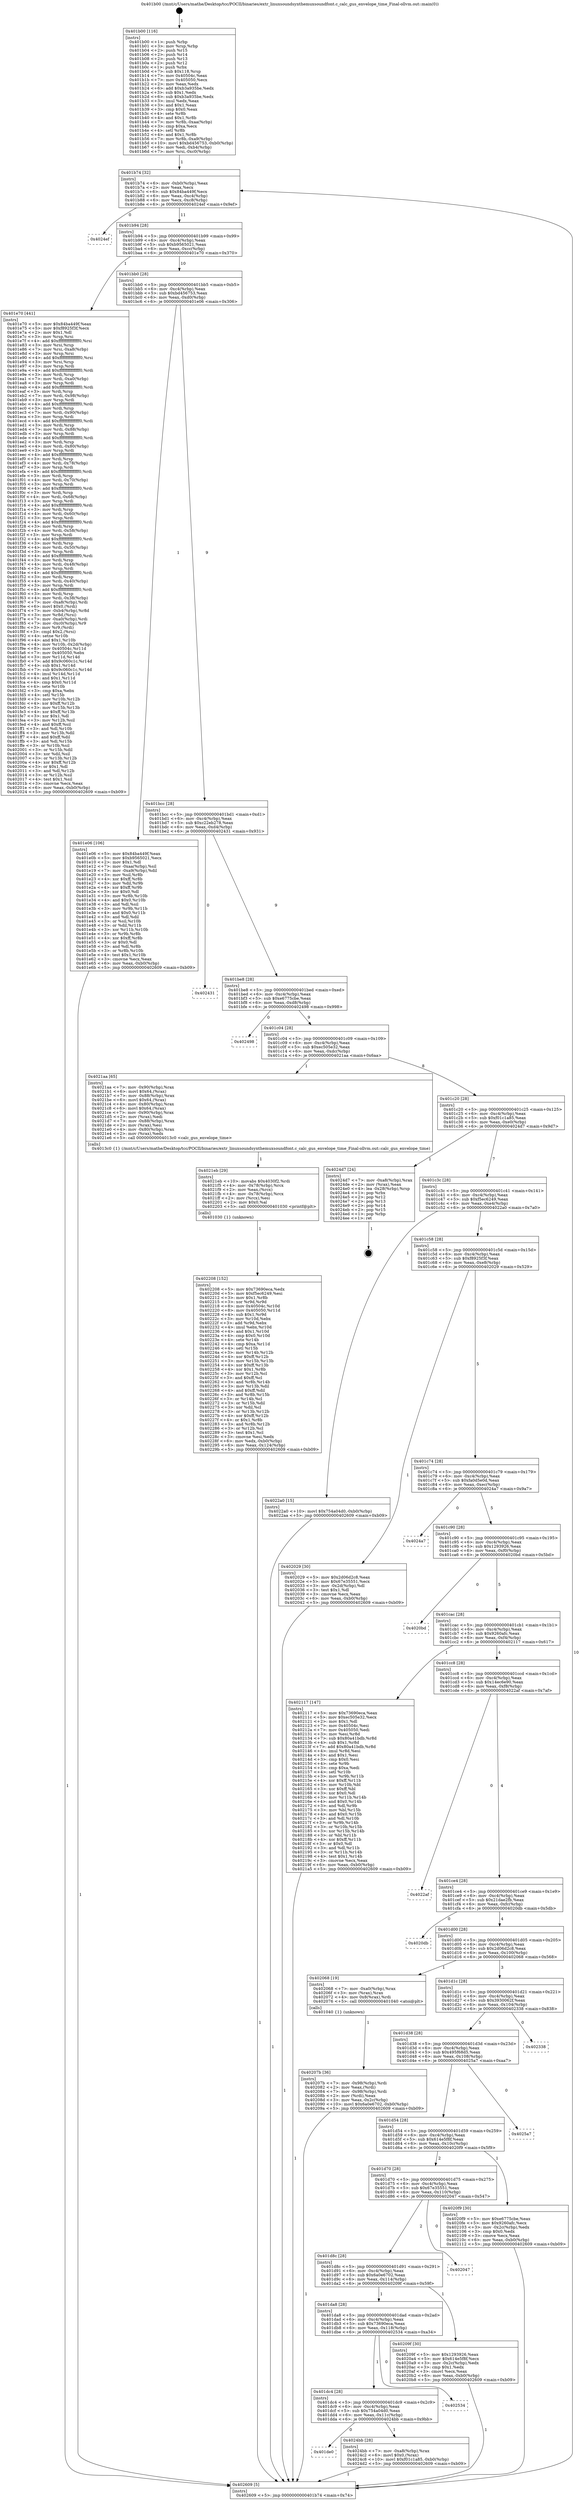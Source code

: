 digraph "0x401b00" {
  label = "0x401b00 (/mnt/c/Users/mathe/Desktop/tcc/POCII/binaries/extr_linuxsoundsynthemuxsoundfont.c_calc_gus_envelope_time_Final-ollvm.out::main(0))"
  labelloc = "t"
  node[shape=record]

  Entry [label="",width=0.3,height=0.3,shape=circle,fillcolor=black,style=filled]
  "0x401b74" [label="{
     0x401b74 [32]\l
     | [instrs]\l
     &nbsp;&nbsp;0x401b74 \<+6\>: mov -0xb0(%rbp),%eax\l
     &nbsp;&nbsp;0x401b7a \<+2\>: mov %eax,%ecx\l
     &nbsp;&nbsp;0x401b7c \<+6\>: sub $0x84ba449f,%ecx\l
     &nbsp;&nbsp;0x401b82 \<+6\>: mov %eax,-0xc4(%rbp)\l
     &nbsp;&nbsp;0x401b88 \<+6\>: mov %ecx,-0xc8(%rbp)\l
     &nbsp;&nbsp;0x401b8e \<+6\>: je 00000000004024ef \<main+0x9ef\>\l
  }"]
  "0x4024ef" [label="{
     0x4024ef\l
  }", style=dashed]
  "0x401b94" [label="{
     0x401b94 [28]\l
     | [instrs]\l
     &nbsp;&nbsp;0x401b94 \<+5\>: jmp 0000000000401b99 \<main+0x99\>\l
     &nbsp;&nbsp;0x401b99 \<+6\>: mov -0xc4(%rbp),%eax\l
     &nbsp;&nbsp;0x401b9f \<+5\>: sub $0xb9565021,%eax\l
     &nbsp;&nbsp;0x401ba4 \<+6\>: mov %eax,-0xcc(%rbp)\l
     &nbsp;&nbsp;0x401baa \<+6\>: je 0000000000401e70 \<main+0x370\>\l
  }"]
  Exit [label="",width=0.3,height=0.3,shape=circle,fillcolor=black,style=filled,peripheries=2]
  "0x401e70" [label="{
     0x401e70 [441]\l
     | [instrs]\l
     &nbsp;&nbsp;0x401e70 \<+5\>: mov $0x84ba449f,%eax\l
     &nbsp;&nbsp;0x401e75 \<+5\>: mov $0xf8925f3f,%ecx\l
     &nbsp;&nbsp;0x401e7a \<+2\>: mov $0x1,%dl\l
     &nbsp;&nbsp;0x401e7c \<+3\>: mov %rsp,%rsi\l
     &nbsp;&nbsp;0x401e7f \<+4\>: add $0xfffffffffffffff0,%rsi\l
     &nbsp;&nbsp;0x401e83 \<+3\>: mov %rsi,%rsp\l
     &nbsp;&nbsp;0x401e86 \<+7\>: mov %rsi,-0xa8(%rbp)\l
     &nbsp;&nbsp;0x401e8d \<+3\>: mov %rsp,%rsi\l
     &nbsp;&nbsp;0x401e90 \<+4\>: add $0xfffffffffffffff0,%rsi\l
     &nbsp;&nbsp;0x401e94 \<+3\>: mov %rsi,%rsp\l
     &nbsp;&nbsp;0x401e97 \<+3\>: mov %rsp,%rdi\l
     &nbsp;&nbsp;0x401e9a \<+4\>: add $0xfffffffffffffff0,%rdi\l
     &nbsp;&nbsp;0x401e9e \<+3\>: mov %rdi,%rsp\l
     &nbsp;&nbsp;0x401ea1 \<+7\>: mov %rdi,-0xa0(%rbp)\l
     &nbsp;&nbsp;0x401ea8 \<+3\>: mov %rsp,%rdi\l
     &nbsp;&nbsp;0x401eab \<+4\>: add $0xfffffffffffffff0,%rdi\l
     &nbsp;&nbsp;0x401eaf \<+3\>: mov %rdi,%rsp\l
     &nbsp;&nbsp;0x401eb2 \<+7\>: mov %rdi,-0x98(%rbp)\l
     &nbsp;&nbsp;0x401eb9 \<+3\>: mov %rsp,%rdi\l
     &nbsp;&nbsp;0x401ebc \<+4\>: add $0xfffffffffffffff0,%rdi\l
     &nbsp;&nbsp;0x401ec0 \<+3\>: mov %rdi,%rsp\l
     &nbsp;&nbsp;0x401ec3 \<+7\>: mov %rdi,-0x90(%rbp)\l
     &nbsp;&nbsp;0x401eca \<+3\>: mov %rsp,%rdi\l
     &nbsp;&nbsp;0x401ecd \<+4\>: add $0xfffffffffffffff0,%rdi\l
     &nbsp;&nbsp;0x401ed1 \<+3\>: mov %rdi,%rsp\l
     &nbsp;&nbsp;0x401ed4 \<+7\>: mov %rdi,-0x88(%rbp)\l
     &nbsp;&nbsp;0x401edb \<+3\>: mov %rsp,%rdi\l
     &nbsp;&nbsp;0x401ede \<+4\>: add $0xfffffffffffffff0,%rdi\l
     &nbsp;&nbsp;0x401ee2 \<+3\>: mov %rdi,%rsp\l
     &nbsp;&nbsp;0x401ee5 \<+4\>: mov %rdi,-0x80(%rbp)\l
     &nbsp;&nbsp;0x401ee9 \<+3\>: mov %rsp,%rdi\l
     &nbsp;&nbsp;0x401eec \<+4\>: add $0xfffffffffffffff0,%rdi\l
     &nbsp;&nbsp;0x401ef0 \<+3\>: mov %rdi,%rsp\l
     &nbsp;&nbsp;0x401ef3 \<+4\>: mov %rdi,-0x78(%rbp)\l
     &nbsp;&nbsp;0x401ef7 \<+3\>: mov %rsp,%rdi\l
     &nbsp;&nbsp;0x401efa \<+4\>: add $0xfffffffffffffff0,%rdi\l
     &nbsp;&nbsp;0x401efe \<+3\>: mov %rdi,%rsp\l
     &nbsp;&nbsp;0x401f01 \<+4\>: mov %rdi,-0x70(%rbp)\l
     &nbsp;&nbsp;0x401f05 \<+3\>: mov %rsp,%rdi\l
     &nbsp;&nbsp;0x401f08 \<+4\>: add $0xfffffffffffffff0,%rdi\l
     &nbsp;&nbsp;0x401f0c \<+3\>: mov %rdi,%rsp\l
     &nbsp;&nbsp;0x401f0f \<+4\>: mov %rdi,-0x68(%rbp)\l
     &nbsp;&nbsp;0x401f13 \<+3\>: mov %rsp,%rdi\l
     &nbsp;&nbsp;0x401f16 \<+4\>: add $0xfffffffffffffff0,%rdi\l
     &nbsp;&nbsp;0x401f1a \<+3\>: mov %rdi,%rsp\l
     &nbsp;&nbsp;0x401f1d \<+4\>: mov %rdi,-0x60(%rbp)\l
     &nbsp;&nbsp;0x401f21 \<+3\>: mov %rsp,%rdi\l
     &nbsp;&nbsp;0x401f24 \<+4\>: add $0xfffffffffffffff0,%rdi\l
     &nbsp;&nbsp;0x401f28 \<+3\>: mov %rdi,%rsp\l
     &nbsp;&nbsp;0x401f2b \<+4\>: mov %rdi,-0x58(%rbp)\l
     &nbsp;&nbsp;0x401f2f \<+3\>: mov %rsp,%rdi\l
     &nbsp;&nbsp;0x401f32 \<+4\>: add $0xfffffffffffffff0,%rdi\l
     &nbsp;&nbsp;0x401f36 \<+3\>: mov %rdi,%rsp\l
     &nbsp;&nbsp;0x401f39 \<+4\>: mov %rdi,-0x50(%rbp)\l
     &nbsp;&nbsp;0x401f3d \<+3\>: mov %rsp,%rdi\l
     &nbsp;&nbsp;0x401f40 \<+4\>: add $0xfffffffffffffff0,%rdi\l
     &nbsp;&nbsp;0x401f44 \<+3\>: mov %rdi,%rsp\l
     &nbsp;&nbsp;0x401f47 \<+4\>: mov %rdi,-0x48(%rbp)\l
     &nbsp;&nbsp;0x401f4b \<+3\>: mov %rsp,%rdi\l
     &nbsp;&nbsp;0x401f4e \<+4\>: add $0xfffffffffffffff0,%rdi\l
     &nbsp;&nbsp;0x401f52 \<+3\>: mov %rdi,%rsp\l
     &nbsp;&nbsp;0x401f55 \<+4\>: mov %rdi,-0x40(%rbp)\l
     &nbsp;&nbsp;0x401f59 \<+3\>: mov %rsp,%rdi\l
     &nbsp;&nbsp;0x401f5c \<+4\>: add $0xfffffffffffffff0,%rdi\l
     &nbsp;&nbsp;0x401f60 \<+3\>: mov %rdi,%rsp\l
     &nbsp;&nbsp;0x401f63 \<+4\>: mov %rdi,-0x38(%rbp)\l
     &nbsp;&nbsp;0x401f67 \<+7\>: mov -0xa8(%rbp),%rdi\l
     &nbsp;&nbsp;0x401f6e \<+6\>: movl $0x0,(%rdi)\l
     &nbsp;&nbsp;0x401f74 \<+7\>: mov -0xb4(%rbp),%r8d\l
     &nbsp;&nbsp;0x401f7b \<+3\>: mov %r8d,(%rsi)\l
     &nbsp;&nbsp;0x401f7e \<+7\>: mov -0xa0(%rbp),%rdi\l
     &nbsp;&nbsp;0x401f85 \<+7\>: mov -0xc0(%rbp),%r9\l
     &nbsp;&nbsp;0x401f8c \<+3\>: mov %r9,(%rdi)\l
     &nbsp;&nbsp;0x401f8f \<+3\>: cmpl $0x2,(%rsi)\l
     &nbsp;&nbsp;0x401f92 \<+4\>: setne %r10b\l
     &nbsp;&nbsp;0x401f96 \<+4\>: and $0x1,%r10b\l
     &nbsp;&nbsp;0x401f9a \<+4\>: mov %r10b,-0x2d(%rbp)\l
     &nbsp;&nbsp;0x401f9e \<+8\>: mov 0x40504c,%r11d\l
     &nbsp;&nbsp;0x401fa6 \<+7\>: mov 0x405050,%ebx\l
     &nbsp;&nbsp;0x401fad \<+3\>: mov %r11d,%r14d\l
     &nbsp;&nbsp;0x401fb0 \<+7\>: add $0x9c060c1c,%r14d\l
     &nbsp;&nbsp;0x401fb7 \<+4\>: sub $0x1,%r14d\l
     &nbsp;&nbsp;0x401fbb \<+7\>: sub $0x9c060c1c,%r14d\l
     &nbsp;&nbsp;0x401fc2 \<+4\>: imul %r14d,%r11d\l
     &nbsp;&nbsp;0x401fc6 \<+4\>: and $0x1,%r11d\l
     &nbsp;&nbsp;0x401fca \<+4\>: cmp $0x0,%r11d\l
     &nbsp;&nbsp;0x401fce \<+4\>: sete %r10b\l
     &nbsp;&nbsp;0x401fd2 \<+3\>: cmp $0xa,%ebx\l
     &nbsp;&nbsp;0x401fd5 \<+4\>: setl %r15b\l
     &nbsp;&nbsp;0x401fd9 \<+3\>: mov %r10b,%r12b\l
     &nbsp;&nbsp;0x401fdc \<+4\>: xor $0xff,%r12b\l
     &nbsp;&nbsp;0x401fe0 \<+3\>: mov %r15b,%r13b\l
     &nbsp;&nbsp;0x401fe3 \<+4\>: xor $0xff,%r13b\l
     &nbsp;&nbsp;0x401fe7 \<+3\>: xor $0x1,%dl\l
     &nbsp;&nbsp;0x401fea \<+3\>: mov %r12b,%sil\l
     &nbsp;&nbsp;0x401fed \<+4\>: and $0xff,%sil\l
     &nbsp;&nbsp;0x401ff1 \<+3\>: and %dl,%r10b\l
     &nbsp;&nbsp;0x401ff4 \<+3\>: mov %r13b,%dil\l
     &nbsp;&nbsp;0x401ff7 \<+4\>: and $0xff,%dil\l
     &nbsp;&nbsp;0x401ffb \<+3\>: and %dl,%r15b\l
     &nbsp;&nbsp;0x401ffe \<+3\>: or %r10b,%sil\l
     &nbsp;&nbsp;0x402001 \<+3\>: or %r15b,%dil\l
     &nbsp;&nbsp;0x402004 \<+3\>: xor %dil,%sil\l
     &nbsp;&nbsp;0x402007 \<+3\>: or %r13b,%r12b\l
     &nbsp;&nbsp;0x40200a \<+4\>: xor $0xff,%r12b\l
     &nbsp;&nbsp;0x40200e \<+3\>: or $0x1,%dl\l
     &nbsp;&nbsp;0x402011 \<+3\>: and %dl,%r12b\l
     &nbsp;&nbsp;0x402014 \<+3\>: or %r12b,%sil\l
     &nbsp;&nbsp;0x402017 \<+4\>: test $0x1,%sil\l
     &nbsp;&nbsp;0x40201b \<+3\>: cmovne %ecx,%eax\l
     &nbsp;&nbsp;0x40201e \<+6\>: mov %eax,-0xb0(%rbp)\l
     &nbsp;&nbsp;0x402024 \<+5\>: jmp 0000000000402609 \<main+0xb09\>\l
  }"]
  "0x401bb0" [label="{
     0x401bb0 [28]\l
     | [instrs]\l
     &nbsp;&nbsp;0x401bb0 \<+5\>: jmp 0000000000401bb5 \<main+0xb5\>\l
     &nbsp;&nbsp;0x401bb5 \<+6\>: mov -0xc4(%rbp),%eax\l
     &nbsp;&nbsp;0x401bbb \<+5\>: sub $0xbd456753,%eax\l
     &nbsp;&nbsp;0x401bc0 \<+6\>: mov %eax,-0xd0(%rbp)\l
     &nbsp;&nbsp;0x401bc6 \<+6\>: je 0000000000401e06 \<main+0x306\>\l
  }"]
  "0x401de0" [label="{
     0x401de0\l
  }", style=dashed]
  "0x401e06" [label="{
     0x401e06 [106]\l
     | [instrs]\l
     &nbsp;&nbsp;0x401e06 \<+5\>: mov $0x84ba449f,%eax\l
     &nbsp;&nbsp;0x401e0b \<+5\>: mov $0xb9565021,%ecx\l
     &nbsp;&nbsp;0x401e10 \<+2\>: mov $0x1,%dl\l
     &nbsp;&nbsp;0x401e12 \<+7\>: mov -0xaa(%rbp),%sil\l
     &nbsp;&nbsp;0x401e19 \<+7\>: mov -0xa9(%rbp),%dil\l
     &nbsp;&nbsp;0x401e20 \<+3\>: mov %sil,%r8b\l
     &nbsp;&nbsp;0x401e23 \<+4\>: xor $0xff,%r8b\l
     &nbsp;&nbsp;0x401e27 \<+3\>: mov %dil,%r9b\l
     &nbsp;&nbsp;0x401e2a \<+4\>: xor $0xff,%r9b\l
     &nbsp;&nbsp;0x401e2e \<+3\>: xor $0x0,%dl\l
     &nbsp;&nbsp;0x401e31 \<+3\>: mov %r8b,%r10b\l
     &nbsp;&nbsp;0x401e34 \<+4\>: and $0x0,%r10b\l
     &nbsp;&nbsp;0x401e38 \<+3\>: and %dl,%sil\l
     &nbsp;&nbsp;0x401e3b \<+3\>: mov %r9b,%r11b\l
     &nbsp;&nbsp;0x401e3e \<+4\>: and $0x0,%r11b\l
     &nbsp;&nbsp;0x401e42 \<+3\>: and %dl,%dil\l
     &nbsp;&nbsp;0x401e45 \<+3\>: or %sil,%r10b\l
     &nbsp;&nbsp;0x401e48 \<+3\>: or %dil,%r11b\l
     &nbsp;&nbsp;0x401e4b \<+3\>: xor %r11b,%r10b\l
     &nbsp;&nbsp;0x401e4e \<+3\>: or %r9b,%r8b\l
     &nbsp;&nbsp;0x401e51 \<+4\>: xor $0xff,%r8b\l
     &nbsp;&nbsp;0x401e55 \<+3\>: or $0x0,%dl\l
     &nbsp;&nbsp;0x401e58 \<+3\>: and %dl,%r8b\l
     &nbsp;&nbsp;0x401e5b \<+3\>: or %r8b,%r10b\l
     &nbsp;&nbsp;0x401e5e \<+4\>: test $0x1,%r10b\l
     &nbsp;&nbsp;0x401e62 \<+3\>: cmovne %ecx,%eax\l
     &nbsp;&nbsp;0x401e65 \<+6\>: mov %eax,-0xb0(%rbp)\l
     &nbsp;&nbsp;0x401e6b \<+5\>: jmp 0000000000402609 \<main+0xb09\>\l
  }"]
  "0x401bcc" [label="{
     0x401bcc [28]\l
     | [instrs]\l
     &nbsp;&nbsp;0x401bcc \<+5\>: jmp 0000000000401bd1 \<main+0xd1\>\l
     &nbsp;&nbsp;0x401bd1 \<+6\>: mov -0xc4(%rbp),%eax\l
     &nbsp;&nbsp;0x401bd7 \<+5\>: sub $0xc22eb278,%eax\l
     &nbsp;&nbsp;0x401bdc \<+6\>: mov %eax,-0xd4(%rbp)\l
     &nbsp;&nbsp;0x401be2 \<+6\>: je 0000000000402431 \<main+0x931\>\l
  }"]
  "0x402609" [label="{
     0x402609 [5]\l
     | [instrs]\l
     &nbsp;&nbsp;0x402609 \<+5\>: jmp 0000000000401b74 \<main+0x74\>\l
  }"]
  "0x401b00" [label="{
     0x401b00 [116]\l
     | [instrs]\l
     &nbsp;&nbsp;0x401b00 \<+1\>: push %rbp\l
     &nbsp;&nbsp;0x401b01 \<+3\>: mov %rsp,%rbp\l
     &nbsp;&nbsp;0x401b04 \<+2\>: push %r15\l
     &nbsp;&nbsp;0x401b06 \<+2\>: push %r14\l
     &nbsp;&nbsp;0x401b08 \<+2\>: push %r13\l
     &nbsp;&nbsp;0x401b0a \<+2\>: push %r12\l
     &nbsp;&nbsp;0x401b0c \<+1\>: push %rbx\l
     &nbsp;&nbsp;0x401b0d \<+7\>: sub $0x118,%rsp\l
     &nbsp;&nbsp;0x401b14 \<+7\>: mov 0x40504c,%eax\l
     &nbsp;&nbsp;0x401b1b \<+7\>: mov 0x405050,%ecx\l
     &nbsp;&nbsp;0x401b22 \<+2\>: mov %eax,%edx\l
     &nbsp;&nbsp;0x401b24 \<+6\>: add $0xb3a935be,%edx\l
     &nbsp;&nbsp;0x401b2a \<+3\>: sub $0x1,%edx\l
     &nbsp;&nbsp;0x401b2d \<+6\>: sub $0xb3a935be,%edx\l
     &nbsp;&nbsp;0x401b33 \<+3\>: imul %edx,%eax\l
     &nbsp;&nbsp;0x401b36 \<+3\>: and $0x1,%eax\l
     &nbsp;&nbsp;0x401b39 \<+3\>: cmp $0x0,%eax\l
     &nbsp;&nbsp;0x401b3c \<+4\>: sete %r8b\l
     &nbsp;&nbsp;0x401b40 \<+4\>: and $0x1,%r8b\l
     &nbsp;&nbsp;0x401b44 \<+7\>: mov %r8b,-0xaa(%rbp)\l
     &nbsp;&nbsp;0x401b4b \<+3\>: cmp $0xa,%ecx\l
     &nbsp;&nbsp;0x401b4e \<+4\>: setl %r8b\l
     &nbsp;&nbsp;0x401b52 \<+4\>: and $0x1,%r8b\l
     &nbsp;&nbsp;0x401b56 \<+7\>: mov %r8b,-0xa9(%rbp)\l
     &nbsp;&nbsp;0x401b5d \<+10\>: movl $0xbd456753,-0xb0(%rbp)\l
     &nbsp;&nbsp;0x401b67 \<+6\>: mov %edi,-0xb4(%rbp)\l
     &nbsp;&nbsp;0x401b6d \<+7\>: mov %rsi,-0xc0(%rbp)\l
  }"]
  "0x4024bb" [label="{
     0x4024bb [28]\l
     | [instrs]\l
     &nbsp;&nbsp;0x4024bb \<+7\>: mov -0xa8(%rbp),%rax\l
     &nbsp;&nbsp;0x4024c2 \<+6\>: movl $0x0,(%rax)\l
     &nbsp;&nbsp;0x4024c8 \<+10\>: movl $0xf01c1a85,-0xb0(%rbp)\l
     &nbsp;&nbsp;0x4024d2 \<+5\>: jmp 0000000000402609 \<main+0xb09\>\l
  }"]
  "0x401dc4" [label="{
     0x401dc4 [28]\l
     | [instrs]\l
     &nbsp;&nbsp;0x401dc4 \<+5\>: jmp 0000000000401dc9 \<main+0x2c9\>\l
     &nbsp;&nbsp;0x401dc9 \<+6\>: mov -0xc4(%rbp),%eax\l
     &nbsp;&nbsp;0x401dcf \<+5\>: sub $0x754a04d0,%eax\l
     &nbsp;&nbsp;0x401dd4 \<+6\>: mov %eax,-0x11c(%rbp)\l
     &nbsp;&nbsp;0x401dda \<+6\>: je 00000000004024bb \<main+0x9bb\>\l
  }"]
  "0x402431" [label="{
     0x402431\l
  }", style=dashed]
  "0x401be8" [label="{
     0x401be8 [28]\l
     | [instrs]\l
     &nbsp;&nbsp;0x401be8 \<+5\>: jmp 0000000000401bed \<main+0xed\>\l
     &nbsp;&nbsp;0x401bed \<+6\>: mov -0xc4(%rbp),%eax\l
     &nbsp;&nbsp;0x401bf3 \<+5\>: sub $0xe6775cbe,%eax\l
     &nbsp;&nbsp;0x401bf8 \<+6\>: mov %eax,-0xd8(%rbp)\l
     &nbsp;&nbsp;0x401bfe \<+6\>: je 0000000000402498 \<main+0x998\>\l
  }"]
  "0x402534" [label="{
     0x402534\l
  }", style=dashed]
  "0x402498" [label="{
     0x402498\l
  }", style=dashed]
  "0x401c04" [label="{
     0x401c04 [28]\l
     | [instrs]\l
     &nbsp;&nbsp;0x401c04 \<+5\>: jmp 0000000000401c09 \<main+0x109\>\l
     &nbsp;&nbsp;0x401c09 \<+6\>: mov -0xc4(%rbp),%eax\l
     &nbsp;&nbsp;0x401c0f \<+5\>: sub $0xec505e32,%eax\l
     &nbsp;&nbsp;0x401c14 \<+6\>: mov %eax,-0xdc(%rbp)\l
     &nbsp;&nbsp;0x401c1a \<+6\>: je 00000000004021aa \<main+0x6aa\>\l
  }"]
  "0x402208" [label="{
     0x402208 [152]\l
     | [instrs]\l
     &nbsp;&nbsp;0x402208 \<+5\>: mov $0x73690eca,%edx\l
     &nbsp;&nbsp;0x40220d \<+5\>: mov $0xf5ec6249,%esi\l
     &nbsp;&nbsp;0x402212 \<+3\>: mov $0x1,%r8b\l
     &nbsp;&nbsp;0x402215 \<+3\>: xor %r9d,%r9d\l
     &nbsp;&nbsp;0x402218 \<+8\>: mov 0x40504c,%r10d\l
     &nbsp;&nbsp;0x402220 \<+8\>: mov 0x405050,%r11d\l
     &nbsp;&nbsp;0x402228 \<+4\>: sub $0x1,%r9d\l
     &nbsp;&nbsp;0x40222c \<+3\>: mov %r10d,%ebx\l
     &nbsp;&nbsp;0x40222f \<+3\>: add %r9d,%ebx\l
     &nbsp;&nbsp;0x402232 \<+4\>: imul %ebx,%r10d\l
     &nbsp;&nbsp;0x402236 \<+4\>: and $0x1,%r10d\l
     &nbsp;&nbsp;0x40223a \<+4\>: cmp $0x0,%r10d\l
     &nbsp;&nbsp;0x40223e \<+4\>: sete %r14b\l
     &nbsp;&nbsp;0x402242 \<+4\>: cmp $0xa,%r11d\l
     &nbsp;&nbsp;0x402246 \<+4\>: setl %r15b\l
     &nbsp;&nbsp;0x40224a \<+3\>: mov %r14b,%r12b\l
     &nbsp;&nbsp;0x40224d \<+4\>: xor $0xff,%r12b\l
     &nbsp;&nbsp;0x402251 \<+3\>: mov %r15b,%r13b\l
     &nbsp;&nbsp;0x402254 \<+4\>: xor $0xff,%r13b\l
     &nbsp;&nbsp;0x402258 \<+4\>: xor $0x1,%r8b\l
     &nbsp;&nbsp;0x40225c \<+3\>: mov %r12b,%cl\l
     &nbsp;&nbsp;0x40225f \<+3\>: and $0xff,%cl\l
     &nbsp;&nbsp;0x402262 \<+3\>: and %r8b,%r14b\l
     &nbsp;&nbsp;0x402265 \<+3\>: mov %r13b,%dil\l
     &nbsp;&nbsp;0x402268 \<+4\>: and $0xff,%dil\l
     &nbsp;&nbsp;0x40226c \<+3\>: and %r8b,%r15b\l
     &nbsp;&nbsp;0x40226f \<+3\>: or %r14b,%cl\l
     &nbsp;&nbsp;0x402272 \<+3\>: or %r15b,%dil\l
     &nbsp;&nbsp;0x402275 \<+3\>: xor %dil,%cl\l
     &nbsp;&nbsp;0x402278 \<+3\>: or %r13b,%r12b\l
     &nbsp;&nbsp;0x40227b \<+4\>: xor $0xff,%r12b\l
     &nbsp;&nbsp;0x40227f \<+4\>: or $0x1,%r8b\l
     &nbsp;&nbsp;0x402283 \<+3\>: and %r8b,%r12b\l
     &nbsp;&nbsp;0x402286 \<+3\>: or %r12b,%cl\l
     &nbsp;&nbsp;0x402289 \<+3\>: test $0x1,%cl\l
     &nbsp;&nbsp;0x40228c \<+3\>: cmovne %esi,%edx\l
     &nbsp;&nbsp;0x40228f \<+6\>: mov %edx,-0xb0(%rbp)\l
     &nbsp;&nbsp;0x402295 \<+6\>: mov %eax,-0x124(%rbp)\l
     &nbsp;&nbsp;0x40229b \<+5\>: jmp 0000000000402609 \<main+0xb09\>\l
  }"]
  "0x4021aa" [label="{
     0x4021aa [65]\l
     | [instrs]\l
     &nbsp;&nbsp;0x4021aa \<+7\>: mov -0x90(%rbp),%rax\l
     &nbsp;&nbsp;0x4021b1 \<+6\>: movl $0x64,(%rax)\l
     &nbsp;&nbsp;0x4021b7 \<+7\>: mov -0x88(%rbp),%rax\l
     &nbsp;&nbsp;0x4021be \<+6\>: movl $0x64,(%rax)\l
     &nbsp;&nbsp;0x4021c4 \<+4\>: mov -0x80(%rbp),%rax\l
     &nbsp;&nbsp;0x4021c8 \<+6\>: movl $0x64,(%rax)\l
     &nbsp;&nbsp;0x4021ce \<+7\>: mov -0x90(%rbp),%rax\l
     &nbsp;&nbsp;0x4021d5 \<+2\>: mov (%rax),%edi\l
     &nbsp;&nbsp;0x4021d7 \<+7\>: mov -0x88(%rbp),%rax\l
     &nbsp;&nbsp;0x4021de \<+2\>: mov (%rax),%esi\l
     &nbsp;&nbsp;0x4021e0 \<+4\>: mov -0x80(%rbp),%rax\l
     &nbsp;&nbsp;0x4021e4 \<+2\>: mov (%rax),%edx\l
     &nbsp;&nbsp;0x4021e6 \<+5\>: call 00000000004013c0 \<calc_gus_envelope_time\>\l
     | [calls]\l
     &nbsp;&nbsp;0x4013c0 \{1\} (/mnt/c/Users/mathe/Desktop/tcc/POCII/binaries/extr_linuxsoundsynthemuxsoundfont.c_calc_gus_envelope_time_Final-ollvm.out::calc_gus_envelope_time)\l
  }"]
  "0x401c20" [label="{
     0x401c20 [28]\l
     | [instrs]\l
     &nbsp;&nbsp;0x401c20 \<+5\>: jmp 0000000000401c25 \<main+0x125\>\l
     &nbsp;&nbsp;0x401c25 \<+6\>: mov -0xc4(%rbp),%eax\l
     &nbsp;&nbsp;0x401c2b \<+5\>: sub $0xf01c1a85,%eax\l
     &nbsp;&nbsp;0x401c30 \<+6\>: mov %eax,-0xe0(%rbp)\l
     &nbsp;&nbsp;0x401c36 \<+6\>: je 00000000004024d7 \<main+0x9d7\>\l
  }"]
  "0x4021eb" [label="{
     0x4021eb [29]\l
     | [instrs]\l
     &nbsp;&nbsp;0x4021eb \<+10\>: movabs $0x4030f2,%rdi\l
     &nbsp;&nbsp;0x4021f5 \<+4\>: mov -0x78(%rbp),%rcx\l
     &nbsp;&nbsp;0x4021f9 \<+2\>: mov %eax,(%rcx)\l
     &nbsp;&nbsp;0x4021fb \<+4\>: mov -0x78(%rbp),%rcx\l
     &nbsp;&nbsp;0x4021ff \<+2\>: mov (%rcx),%esi\l
     &nbsp;&nbsp;0x402201 \<+2\>: mov $0x0,%al\l
     &nbsp;&nbsp;0x402203 \<+5\>: call 0000000000401030 \<printf@plt\>\l
     | [calls]\l
     &nbsp;&nbsp;0x401030 \{1\} (unknown)\l
  }"]
  "0x4024d7" [label="{
     0x4024d7 [24]\l
     | [instrs]\l
     &nbsp;&nbsp;0x4024d7 \<+7\>: mov -0xa8(%rbp),%rax\l
     &nbsp;&nbsp;0x4024de \<+2\>: mov (%rax),%eax\l
     &nbsp;&nbsp;0x4024e0 \<+4\>: lea -0x28(%rbp),%rsp\l
     &nbsp;&nbsp;0x4024e4 \<+1\>: pop %rbx\l
     &nbsp;&nbsp;0x4024e5 \<+2\>: pop %r12\l
     &nbsp;&nbsp;0x4024e7 \<+2\>: pop %r13\l
     &nbsp;&nbsp;0x4024e9 \<+2\>: pop %r14\l
     &nbsp;&nbsp;0x4024eb \<+2\>: pop %r15\l
     &nbsp;&nbsp;0x4024ed \<+1\>: pop %rbp\l
     &nbsp;&nbsp;0x4024ee \<+1\>: ret\l
  }"]
  "0x401c3c" [label="{
     0x401c3c [28]\l
     | [instrs]\l
     &nbsp;&nbsp;0x401c3c \<+5\>: jmp 0000000000401c41 \<main+0x141\>\l
     &nbsp;&nbsp;0x401c41 \<+6\>: mov -0xc4(%rbp),%eax\l
     &nbsp;&nbsp;0x401c47 \<+5\>: sub $0xf5ec6249,%eax\l
     &nbsp;&nbsp;0x401c4c \<+6\>: mov %eax,-0xe4(%rbp)\l
     &nbsp;&nbsp;0x401c52 \<+6\>: je 00000000004022a0 \<main+0x7a0\>\l
  }"]
  "0x401da8" [label="{
     0x401da8 [28]\l
     | [instrs]\l
     &nbsp;&nbsp;0x401da8 \<+5\>: jmp 0000000000401dad \<main+0x2ad\>\l
     &nbsp;&nbsp;0x401dad \<+6\>: mov -0xc4(%rbp),%eax\l
     &nbsp;&nbsp;0x401db3 \<+5\>: sub $0x73690eca,%eax\l
     &nbsp;&nbsp;0x401db8 \<+6\>: mov %eax,-0x118(%rbp)\l
     &nbsp;&nbsp;0x401dbe \<+6\>: je 0000000000402534 \<main+0xa34\>\l
  }"]
  "0x4022a0" [label="{
     0x4022a0 [15]\l
     | [instrs]\l
     &nbsp;&nbsp;0x4022a0 \<+10\>: movl $0x754a04d0,-0xb0(%rbp)\l
     &nbsp;&nbsp;0x4022aa \<+5\>: jmp 0000000000402609 \<main+0xb09\>\l
  }"]
  "0x401c58" [label="{
     0x401c58 [28]\l
     | [instrs]\l
     &nbsp;&nbsp;0x401c58 \<+5\>: jmp 0000000000401c5d \<main+0x15d\>\l
     &nbsp;&nbsp;0x401c5d \<+6\>: mov -0xc4(%rbp),%eax\l
     &nbsp;&nbsp;0x401c63 \<+5\>: sub $0xf8925f3f,%eax\l
     &nbsp;&nbsp;0x401c68 \<+6\>: mov %eax,-0xe8(%rbp)\l
     &nbsp;&nbsp;0x401c6e \<+6\>: je 0000000000402029 \<main+0x529\>\l
  }"]
  "0x40209f" [label="{
     0x40209f [30]\l
     | [instrs]\l
     &nbsp;&nbsp;0x40209f \<+5\>: mov $0x1293926,%eax\l
     &nbsp;&nbsp;0x4020a4 \<+5\>: mov $0x614e5f8f,%ecx\l
     &nbsp;&nbsp;0x4020a9 \<+3\>: mov -0x2c(%rbp),%edx\l
     &nbsp;&nbsp;0x4020ac \<+3\>: cmp $0x1,%edx\l
     &nbsp;&nbsp;0x4020af \<+3\>: cmovl %ecx,%eax\l
     &nbsp;&nbsp;0x4020b2 \<+6\>: mov %eax,-0xb0(%rbp)\l
     &nbsp;&nbsp;0x4020b8 \<+5\>: jmp 0000000000402609 \<main+0xb09\>\l
  }"]
  "0x402029" [label="{
     0x402029 [30]\l
     | [instrs]\l
     &nbsp;&nbsp;0x402029 \<+5\>: mov $0x2d06d2c8,%eax\l
     &nbsp;&nbsp;0x40202e \<+5\>: mov $0x67e35551,%ecx\l
     &nbsp;&nbsp;0x402033 \<+3\>: mov -0x2d(%rbp),%dl\l
     &nbsp;&nbsp;0x402036 \<+3\>: test $0x1,%dl\l
     &nbsp;&nbsp;0x402039 \<+3\>: cmovne %ecx,%eax\l
     &nbsp;&nbsp;0x40203c \<+6\>: mov %eax,-0xb0(%rbp)\l
     &nbsp;&nbsp;0x402042 \<+5\>: jmp 0000000000402609 \<main+0xb09\>\l
  }"]
  "0x401c74" [label="{
     0x401c74 [28]\l
     | [instrs]\l
     &nbsp;&nbsp;0x401c74 \<+5\>: jmp 0000000000401c79 \<main+0x179\>\l
     &nbsp;&nbsp;0x401c79 \<+6\>: mov -0xc4(%rbp),%eax\l
     &nbsp;&nbsp;0x401c7f \<+5\>: sub $0xfa0d5e0d,%eax\l
     &nbsp;&nbsp;0x401c84 \<+6\>: mov %eax,-0xec(%rbp)\l
     &nbsp;&nbsp;0x401c8a \<+6\>: je 00000000004024a7 \<main+0x9a7\>\l
  }"]
  "0x401d8c" [label="{
     0x401d8c [28]\l
     | [instrs]\l
     &nbsp;&nbsp;0x401d8c \<+5\>: jmp 0000000000401d91 \<main+0x291\>\l
     &nbsp;&nbsp;0x401d91 \<+6\>: mov -0xc4(%rbp),%eax\l
     &nbsp;&nbsp;0x401d97 \<+5\>: sub $0x6a0e6702,%eax\l
     &nbsp;&nbsp;0x401d9c \<+6\>: mov %eax,-0x114(%rbp)\l
     &nbsp;&nbsp;0x401da2 \<+6\>: je 000000000040209f \<main+0x59f\>\l
  }"]
  "0x4024a7" [label="{
     0x4024a7\l
  }", style=dashed]
  "0x401c90" [label="{
     0x401c90 [28]\l
     | [instrs]\l
     &nbsp;&nbsp;0x401c90 \<+5\>: jmp 0000000000401c95 \<main+0x195\>\l
     &nbsp;&nbsp;0x401c95 \<+6\>: mov -0xc4(%rbp),%eax\l
     &nbsp;&nbsp;0x401c9b \<+5\>: sub $0x1293926,%eax\l
     &nbsp;&nbsp;0x401ca0 \<+6\>: mov %eax,-0xf0(%rbp)\l
     &nbsp;&nbsp;0x401ca6 \<+6\>: je 00000000004020bd \<main+0x5bd\>\l
  }"]
  "0x402047" [label="{
     0x402047\l
  }", style=dashed]
  "0x4020bd" [label="{
     0x4020bd\l
  }", style=dashed]
  "0x401cac" [label="{
     0x401cac [28]\l
     | [instrs]\l
     &nbsp;&nbsp;0x401cac \<+5\>: jmp 0000000000401cb1 \<main+0x1b1\>\l
     &nbsp;&nbsp;0x401cb1 \<+6\>: mov -0xc4(%rbp),%eax\l
     &nbsp;&nbsp;0x401cb7 \<+5\>: sub $0x9260afc,%eax\l
     &nbsp;&nbsp;0x401cbc \<+6\>: mov %eax,-0xf4(%rbp)\l
     &nbsp;&nbsp;0x401cc2 \<+6\>: je 0000000000402117 \<main+0x617\>\l
  }"]
  "0x401d70" [label="{
     0x401d70 [28]\l
     | [instrs]\l
     &nbsp;&nbsp;0x401d70 \<+5\>: jmp 0000000000401d75 \<main+0x275\>\l
     &nbsp;&nbsp;0x401d75 \<+6\>: mov -0xc4(%rbp),%eax\l
     &nbsp;&nbsp;0x401d7b \<+5\>: sub $0x67e35551,%eax\l
     &nbsp;&nbsp;0x401d80 \<+6\>: mov %eax,-0x110(%rbp)\l
     &nbsp;&nbsp;0x401d86 \<+6\>: je 0000000000402047 \<main+0x547\>\l
  }"]
  "0x402117" [label="{
     0x402117 [147]\l
     | [instrs]\l
     &nbsp;&nbsp;0x402117 \<+5\>: mov $0x73690eca,%eax\l
     &nbsp;&nbsp;0x40211c \<+5\>: mov $0xec505e32,%ecx\l
     &nbsp;&nbsp;0x402121 \<+2\>: mov $0x1,%dl\l
     &nbsp;&nbsp;0x402123 \<+7\>: mov 0x40504c,%esi\l
     &nbsp;&nbsp;0x40212a \<+7\>: mov 0x405050,%edi\l
     &nbsp;&nbsp;0x402131 \<+3\>: mov %esi,%r8d\l
     &nbsp;&nbsp;0x402134 \<+7\>: sub $0x80a41bdb,%r8d\l
     &nbsp;&nbsp;0x40213b \<+4\>: sub $0x1,%r8d\l
     &nbsp;&nbsp;0x40213f \<+7\>: add $0x80a41bdb,%r8d\l
     &nbsp;&nbsp;0x402146 \<+4\>: imul %r8d,%esi\l
     &nbsp;&nbsp;0x40214a \<+3\>: and $0x1,%esi\l
     &nbsp;&nbsp;0x40214d \<+3\>: cmp $0x0,%esi\l
     &nbsp;&nbsp;0x402150 \<+4\>: sete %r9b\l
     &nbsp;&nbsp;0x402154 \<+3\>: cmp $0xa,%edi\l
     &nbsp;&nbsp;0x402157 \<+4\>: setl %r10b\l
     &nbsp;&nbsp;0x40215b \<+3\>: mov %r9b,%r11b\l
     &nbsp;&nbsp;0x40215e \<+4\>: xor $0xff,%r11b\l
     &nbsp;&nbsp;0x402162 \<+3\>: mov %r10b,%bl\l
     &nbsp;&nbsp;0x402165 \<+3\>: xor $0xff,%bl\l
     &nbsp;&nbsp;0x402168 \<+3\>: xor $0x0,%dl\l
     &nbsp;&nbsp;0x40216b \<+3\>: mov %r11b,%r14b\l
     &nbsp;&nbsp;0x40216e \<+4\>: and $0x0,%r14b\l
     &nbsp;&nbsp;0x402172 \<+3\>: and %dl,%r9b\l
     &nbsp;&nbsp;0x402175 \<+3\>: mov %bl,%r15b\l
     &nbsp;&nbsp;0x402178 \<+4\>: and $0x0,%r15b\l
     &nbsp;&nbsp;0x40217c \<+3\>: and %dl,%r10b\l
     &nbsp;&nbsp;0x40217f \<+3\>: or %r9b,%r14b\l
     &nbsp;&nbsp;0x402182 \<+3\>: or %r10b,%r15b\l
     &nbsp;&nbsp;0x402185 \<+3\>: xor %r15b,%r14b\l
     &nbsp;&nbsp;0x402188 \<+3\>: or %bl,%r11b\l
     &nbsp;&nbsp;0x40218b \<+4\>: xor $0xff,%r11b\l
     &nbsp;&nbsp;0x40218f \<+3\>: or $0x0,%dl\l
     &nbsp;&nbsp;0x402192 \<+3\>: and %dl,%r11b\l
     &nbsp;&nbsp;0x402195 \<+3\>: or %r11b,%r14b\l
     &nbsp;&nbsp;0x402198 \<+4\>: test $0x1,%r14b\l
     &nbsp;&nbsp;0x40219c \<+3\>: cmovne %ecx,%eax\l
     &nbsp;&nbsp;0x40219f \<+6\>: mov %eax,-0xb0(%rbp)\l
     &nbsp;&nbsp;0x4021a5 \<+5\>: jmp 0000000000402609 \<main+0xb09\>\l
  }"]
  "0x401cc8" [label="{
     0x401cc8 [28]\l
     | [instrs]\l
     &nbsp;&nbsp;0x401cc8 \<+5\>: jmp 0000000000401ccd \<main+0x1cd\>\l
     &nbsp;&nbsp;0x401ccd \<+6\>: mov -0xc4(%rbp),%eax\l
     &nbsp;&nbsp;0x401cd3 \<+5\>: sub $0x14ec6e90,%eax\l
     &nbsp;&nbsp;0x401cd8 \<+6\>: mov %eax,-0xf8(%rbp)\l
     &nbsp;&nbsp;0x401cde \<+6\>: je 00000000004022af \<main+0x7af\>\l
  }"]
  "0x4020f9" [label="{
     0x4020f9 [30]\l
     | [instrs]\l
     &nbsp;&nbsp;0x4020f9 \<+5\>: mov $0xe6775cbe,%eax\l
     &nbsp;&nbsp;0x4020fe \<+5\>: mov $0x9260afc,%ecx\l
     &nbsp;&nbsp;0x402103 \<+3\>: mov -0x2c(%rbp),%edx\l
     &nbsp;&nbsp;0x402106 \<+3\>: cmp $0x0,%edx\l
     &nbsp;&nbsp;0x402109 \<+3\>: cmove %ecx,%eax\l
     &nbsp;&nbsp;0x40210c \<+6\>: mov %eax,-0xb0(%rbp)\l
     &nbsp;&nbsp;0x402112 \<+5\>: jmp 0000000000402609 \<main+0xb09\>\l
  }"]
  "0x4022af" [label="{
     0x4022af\l
  }", style=dashed]
  "0x401ce4" [label="{
     0x401ce4 [28]\l
     | [instrs]\l
     &nbsp;&nbsp;0x401ce4 \<+5\>: jmp 0000000000401ce9 \<main+0x1e9\>\l
     &nbsp;&nbsp;0x401ce9 \<+6\>: mov -0xc4(%rbp),%eax\l
     &nbsp;&nbsp;0x401cef \<+5\>: sub $0x21dae2fb,%eax\l
     &nbsp;&nbsp;0x401cf4 \<+6\>: mov %eax,-0xfc(%rbp)\l
     &nbsp;&nbsp;0x401cfa \<+6\>: je 00000000004020db \<main+0x5db\>\l
  }"]
  "0x401d54" [label="{
     0x401d54 [28]\l
     | [instrs]\l
     &nbsp;&nbsp;0x401d54 \<+5\>: jmp 0000000000401d59 \<main+0x259\>\l
     &nbsp;&nbsp;0x401d59 \<+6\>: mov -0xc4(%rbp),%eax\l
     &nbsp;&nbsp;0x401d5f \<+5\>: sub $0x614e5f8f,%eax\l
     &nbsp;&nbsp;0x401d64 \<+6\>: mov %eax,-0x10c(%rbp)\l
     &nbsp;&nbsp;0x401d6a \<+6\>: je 00000000004020f9 \<main+0x5f9\>\l
  }"]
  "0x4020db" [label="{
     0x4020db\l
  }", style=dashed]
  "0x401d00" [label="{
     0x401d00 [28]\l
     | [instrs]\l
     &nbsp;&nbsp;0x401d00 \<+5\>: jmp 0000000000401d05 \<main+0x205\>\l
     &nbsp;&nbsp;0x401d05 \<+6\>: mov -0xc4(%rbp),%eax\l
     &nbsp;&nbsp;0x401d0b \<+5\>: sub $0x2d06d2c8,%eax\l
     &nbsp;&nbsp;0x401d10 \<+6\>: mov %eax,-0x100(%rbp)\l
     &nbsp;&nbsp;0x401d16 \<+6\>: je 0000000000402068 \<main+0x568\>\l
  }"]
  "0x4025a7" [label="{
     0x4025a7\l
  }", style=dashed]
  "0x402068" [label="{
     0x402068 [19]\l
     | [instrs]\l
     &nbsp;&nbsp;0x402068 \<+7\>: mov -0xa0(%rbp),%rax\l
     &nbsp;&nbsp;0x40206f \<+3\>: mov (%rax),%rax\l
     &nbsp;&nbsp;0x402072 \<+4\>: mov 0x8(%rax),%rdi\l
     &nbsp;&nbsp;0x402076 \<+5\>: call 0000000000401040 \<atoi@plt\>\l
     | [calls]\l
     &nbsp;&nbsp;0x401040 \{1\} (unknown)\l
  }"]
  "0x401d1c" [label="{
     0x401d1c [28]\l
     | [instrs]\l
     &nbsp;&nbsp;0x401d1c \<+5\>: jmp 0000000000401d21 \<main+0x221\>\l
     &nbsp;&nbsp;0x401d21 \<+6\>: mov -0xc4(%rbp),%eax\l
     &nbsp;&nbsp;0x401d27 \<+5\>: sub $0x3930062f,%eax\l
     &nbsp;&nbsp;0x401d2c \<+6\>: mov %eax,-0x104(%rbp)\l
     &nbsp;&nbsp;0x401d32 \<+6\>: je 0000000000402338 \<main+0x838\>\l
  }"]
  "0x40207b" [label="{
     0x40207b [36]\l
     | [instrs]\l
     &nbsp;&nbsp;0x40207b \<+7\>: mov -0x98(%rbp),%rdi\l
     &nbsp;&nbsp;0x402082 \<+2\>: mov %eax,(%rdi)\l
     &nbsp;&nbsp;0x402084 \<+7\>: mov -0x98(%rbp),%rdi\l
     &nbsp;&nbsp;0x40208b \<+2\>: mov (%rdi),%eax\l
     &nbsp;&nbsp;0x40208d \<+3\>: mov %eax,-0x2c(%rbp)\l
     &nbsp;&nbsp;0x402090 \<+10\>: movl $0x6a0e6702,-0xb0(%rbp)\l
     &nbsp;&nbsp;0x40209a \<+5\>: jmp 0000000000402609 \<main+0xb09\>\l
  }"]
  "0x401d38" [label="{
     0x401d38 [28]\l
     | [instrs]\l
     &nbsp;&nbsp;0x401d38 \<+5\>: jmp 0000000000401d3d \<main+0x23d\>\l
     &nbsp;&nbsp;0x401d3d \<+6\>: mov -0xc4(%rbp),%eax\l
     &nbsp;&nbsp;0x401d43 \<+5\>: sub $0x495f68d5,%eax\l
     &nbsp;&nbsp;0x401d48 \<+6\>: mov %eax,-0x108(%rbp)\l
     &nbsp;&nbsp;0x401d4e \<+6\>: je 00000000004025a7 \<main+0xaa7\>\l
  }"]
  "0x402338" [label="{
     0x402338\l
  }", style=dashed]
  Entry -> "0x401b00" [label=" 1"]
  "0x401b74" -> "0x4024ef" [label=" 0"]
  "0x401b74" -> "0x401b94" [label=" 11"]
  "0x4024d7" -> Exit [label=" 1"]
  "0x401b94" -> "0x401e70" [label=" 1"]
  "0x401b94" -> "0x401bb0" [label=" 10"]
  "0x4024bb" -> "0x402609" [label=" 1"]
  "0x401bb0" -> "0x401e06" [label=" 1"]
  "0x401bb0" -> "0x401bcc" [label=" 9"]
  "0x401e06" -> "0x402609" [label=" 1"]
  "0x401b00" -> "0x401b74" [label=" 1"]
  "0x402609" -> "0x401b74" [label=" 10"]
  "0x401dc4" -> "0x401de0" [label=" 0"]
  "0x401e70" -> "0x402609" [label=" 1"]
  "0x401dc4" -> "0x4024bb" [label=" 1"]
  "0x401bcc" -> "0x402431" [label=" 0"]
  "0x401bcc" -> "0x401be8" [label=" 9"]
  "0x401da8" -> "0x401dc4" [label=" 1"]
  "0x401be8" -> "0x402498" [label=" 0"]
  "0x401be8" -> "0x401c04" [label=" 9"]
  "0x401da8" -> "0x402534" [label=" 0"]
  "0x401c04" -> "0x4021aa" [label=" 1"]
  "0x401c04" -> "0x401c20" [label=" 8"]
  "0x4022a0" -> "0x402609" [label=" 1"]
  "0x401c20" -> "0x4024d7" [label=" 1"]
  "0x401c20" -> "0x401c3c" [label=" 7"]
  "0x402208" -> "0x402609" [label=" 1"]
  "0x401c3c" -> "0x4022a0" [label=" 1"]
  "0x401c3c" -> "0x401c58" [label=" 6"]
  "0x4021eb" -> "0x402208" [label=" 1"]
  "0x401c58" -> "0x402029" [label=" 1"]
  "0x401c58" -> "0x401c74" [label=" 5"]
  "0x402029" -> "0x402609" [label=" 1"]
  "0x4021aa" -> "0x4021eb" [label=" 1"]
  "0x401c74" -> "0x4024a7" [label=" 0"]
  "0x401c74" -> "0x401c90" [label=" 5"]
  "0x4020f9" -> "0x402609" [label=" 1"]
  "0x401c90" -> "0x4020bd" [label=" 0"]
  "0x401c90" -> "0x401cac" [label=" 5"]
  "0x40209f" -> "0x402609" [label=" 1"]
  "0x401cac" -> "0x402117" [label=" 1"]
  "0x401cac" -> "0x401cc8" [label=" 4"]
  "0x401d8c" -> "0x40209f" [label=" 1"]
  "0x401cc8" -> "0x4022af" [label=" 0"]
  "0x401cc8" -> "0x401ce4" [label=" 4"]
  "0x402117" -> "0x402609" [label=" 1"]
  "0x401ce4" -> "0x4020db" [label=" 0"]
  "0x401ce4" -> "0x401d00" [label=" 4"]
  "0x401d70" -> "0x402047" [label=" 0"]
  "0x401d00" -> "0x402068" [label=" 1"]
  "0x401d00" -> "0x401d1c" [label=" 3"]
  "0x402068" -> "0x40207b" [label=" 1"]
  "0x40207b" -> "0x402609" [label=" 1"]
  "0x401d8c" -> "0x401da8" [label=" 1"]
  "0x401d1c" -> "0x402338" [label=" 0"]
  "0x401d1c" -> "0x401d38" [label=" 3"]
  "0x401d54" -> "0x401d70" [label=" 2"]
  "0x401d38" -> "0x4025a7" [label=" 0"]
  "0x401d38" -> "0x401d54" [label=" 3"]
  "0x401d70" -> "0x401d8c" [label=" 2"]
  "0x401d54" -> "0x4020f9" [label=" 1"]
}

